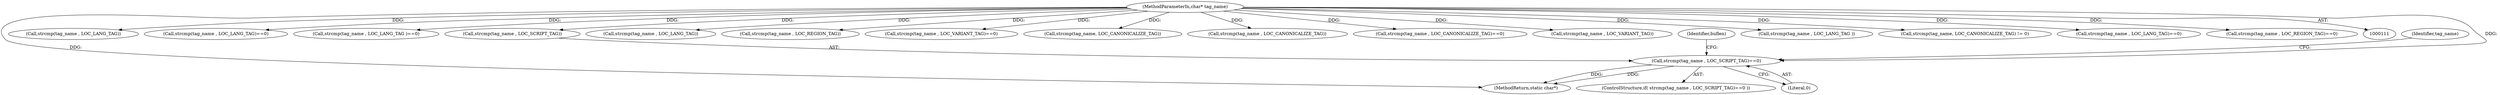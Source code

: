 digraph "0_php-src_97eff7eb57fc2320c267a949cffd622c38712484?w=1_22@API" {
"1000246" [label="(Call,strcmp(tag_name , LOC_SCRIPT_TAG)==0)"];
"1000113" [label="(MethodParameterIn,char* tag_name)"];
"1000164" [label="(Call,strcmp(tag_name , LOC_LANG_TAG))"];
"1000163" [label="(Call,strcmp(tag_name , LOC_LANG_TAG)==0)"];
"1000261" [label="(Call,strcmp(tag_name , LOC_LANG_TAG )==0)"];
"1000389" [label="(MethodReturn,static char*)"];
"1000183" [label="(Call,strcmp(tag_name , LOC_LANG_TAG))"];
"1000277" [label="(Call,strcmp(tag_name , LOC_REGION_TAG))"];
"1000291" [label="(Call,strcmp(tag_name , LOC_VARIANT_TAG)==0)"];
"1000253" [label="(Identifier,buflen)"];
"1000147" [label="(Call,strcmp(tag_name, LOC_CANONICALIZE_TAG))"];
"1000307" [label="(Call,strcmp(tag_name , LOC_CANONICALIZE_TAG))"];
"1000306" [label="(Call,strcmp(tag_name , LOC_CANONICALIZE_TAG)==0)"];
"1000292" [label="(Call,strcmp(tag_name , LOC_VARIANT_TAG))"];
"1000245" [label="(ControlStructure,if( strcmp(tag_name , LOC_SCRIPT_TAG)==0 ))"];
"1000246" [label="(Call,strcmp(tag_name , LOC_SCRIPT_TAG)==0)"];
"1000247" [label="(Call,strcmp(tag_name , LOC_SCRIPT_TAG))"];
"1000262" [label="(Call,strcmp(tag_name , LOC_LANG_TAG ))"];
"1000263" [label="(Identifier,tag_name)"];
"1000146" [label="(Call,strcmp(tag_name, LOC_CANONICALIZE_TAG) != 0)"];
"1000113" [label="(MethodParameterIn,char* tag_name)"];
"1000250" [label="(Literal,0)"];
"1000182" [label="(Call,strcmp(tag_name , LOC_LANG_TAG)==0)"];
"1000276" [label="(Call,strcmp(tag_name , LOC_REGION_TAG)==0)"];
"1000246" -> "1000245"  [label="AST: "];
"1000246" -> "1000250"  [label="CFG: "];
"1000247" -> "1000246"  [label="AST: "];
"1000250" -> "1000246"  [label="AST: "];
"1000253" -> "1000246"  [label="CFG: "];
"1000263" -> "1000246"  [label="CFG: "];
"1000246" -> "1000389"  [label="DDG: "];
"1000246" -> "1000389"  [label="DDG: "];
"1000113" -> "1000246"  [label="DDG: "];
"1000113" -> "1000111"  [label="AST: "];
"1000113" -> "1000389"  [label="DDG: "];
"1000113" -> "1000146"  [label="DDG: "];
"1000113" -> "1000147"  [label="DDG: "];
"1000113" -> "1000163"  [label="DDG: "];
"1000113" -> "1000164"  [label="DDG: "];
"1000113" -> "1000182"  [label="DDG: "];
"1000113" -> "1000183"  [label="DDG: "];
"1000113" -> "1000247"  [label="DDG: "];
"1000113" -> "1000261"  [label="DDG: "];
"1000113" -> "1000262"  [label="DDG: "];
"1000113" -> "1000276"  [label="DDG: "];
"1000113" -> "1000277"  [label="DDG: "];
"1000113" -> "1000291"  [label="DDG: "];
"1000113" -> "1000292"  [label="DDG: "];
"1000113" -> "1000306"  [label="DDG: "];
"1000113" -> "1000307"  [label="DDG: "];
}
